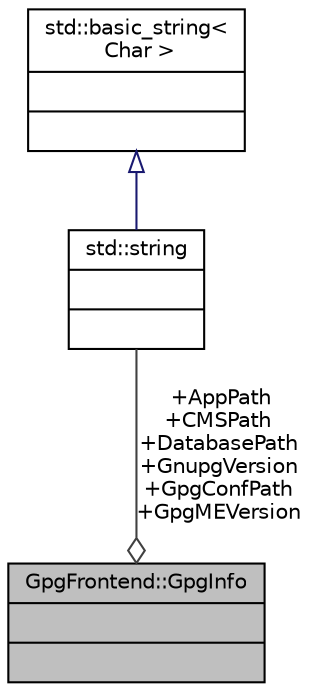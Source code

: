 digraph "GpgFrontend::GpgInfo"
{
 // INTERACTIVE_SVG=YES
 // LATEX_PDF_SIZE
  edge [fontname="Helvetica",fontsize="10",labelfontname="Helvetica",labelfontsize="10"];
  node [fontname="Helvetica",fontsize="10",shape=record];
  Node1 [label="{GpgFrontend::GpgInfo\n||}",height=0.2,width=0.4,color="black", fillcolor="grey75", style="filled", fontcolor="black",tooltip="Use to record some info about gnupg."];
  Node2 -> Node1 [color="grey25",fontsize="10",style="solid",label=" +AppPath\n+CMSPath\n+DatabasePath\n+GnupgVersion\n+GpgConfPath\n+GpgMEVersion" ,arrowhead="odiamond",fontname="Helvetica"];
  Node2 [label="{std::string\n||}",height=0.2,width=0.4,color="black", fillcolor="white", style="filled",tooltip=" "];
  Node3 -> Node2 [dir="back",color="midnightblue",fontsize="10",style="solid",arrowtail="onormal",fontname="Helvetica"];
  Node3 [label="{std::basic_string\<\l Char \>\n||}",height=0.2,width=0.4,color="black", fillcolor="white", style="filled",tooltip=" "];
}
